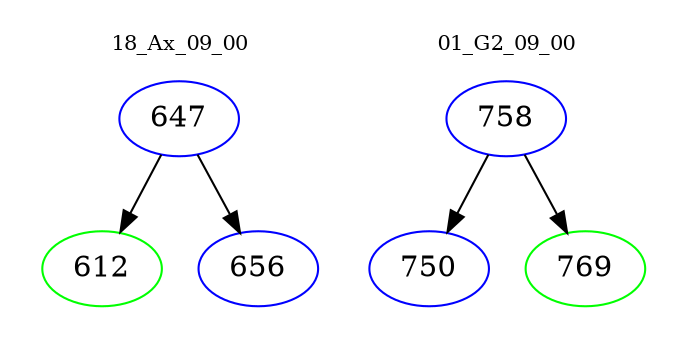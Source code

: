 digraph{
subgraph cluster_0 {
color = white
label = "18_Ax_09_00";
fontsize=10;
T0_647 [label="647", color="blue"]
T0_647 -> T0_612 [color="black"]
T0_612 [label="612", color="green"]
T0_647 -> T0_656 [color="black"]
T0_656 [label="656", color="blue"]
}
subgraph cluster_1 {
color = white
label = "01_G2_09_00";
fontsize=10;
T1_758 [label="758", color="blue"]
T1_758 -> T1_750 [color="black"]
T1_750 [label="750", color="blue"]
T1_758 -> T1_769 [color="black"]
T1_769 [label="769", color="green"]
}
}
